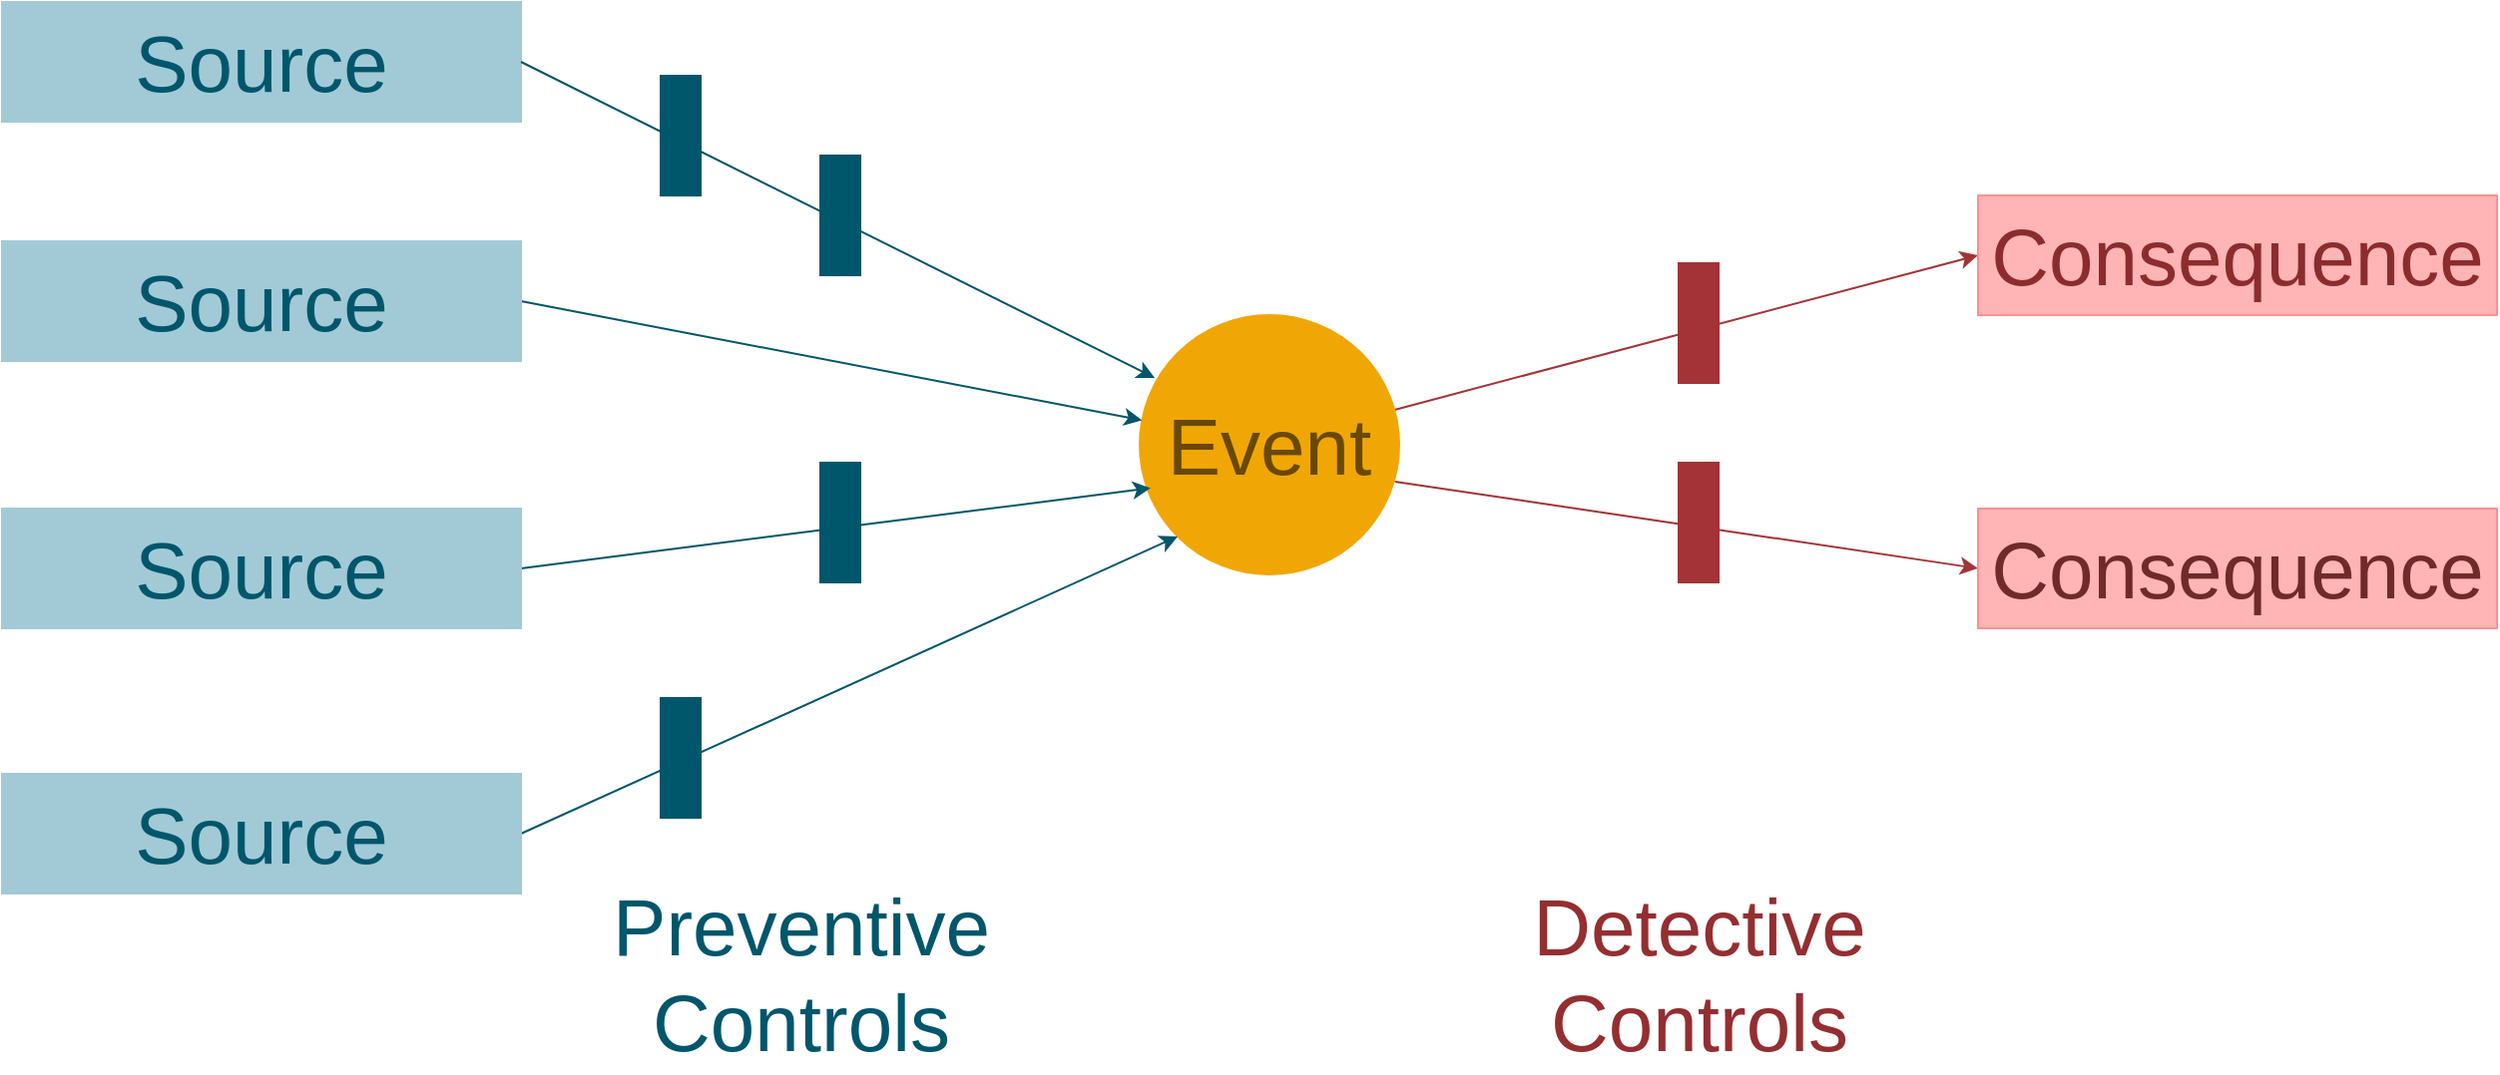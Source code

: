 <mxfile version="13.6.2" type="github">
  <diagram id="l8hXMBHkgcEJcSW0mbfh" name="Page-1">
    <mxGraphModel dx="2970" dy="1055" grid="1" gridSize="10" guides="1" tooltips="1" connect="1" arrows="0" fold="1" page="1" pageScale="1" pageWidth="1169" pageHeight="827" math="0" shadow="0">
      <root>
        <mxCell id="0" />
        <mxCell id="1" parent="0" />
        <mxCell id="an5O2O8GpZDD51hhjgrN-35" style="edgeStyle=none;orthogonalLoop=1;jettySize=auto;html=1;exitX=0.975;exitY=0.367;exitDx=0;exitDy=0;entryX=0;entryY=0.5;entryDx=0;entryDy=0;startArrow=none;startFill=0;fontSize=40;fontColor=#FFFFFF;exitPerimeter=0;strokeColor=#A33336;" edge="1" parent="1" source="an5O2O8GpZDD51hhjgrN-5" target="an5O2O8GpZDD51hhjgrN-10">
          <mxGeometry relative="1" as="geometry" />
        </mxCell>
        <mxCell id="an5O2O8GpZDD51hhjgrN-36" style="edgeStyle=none;orthogonalLoop=1;jettySize=auto;html=1;exitX=0.983;exitY=0.642;exitDx=0;exitDy=0;entryX=0;entryY=0.5;entryDx=0;entryDy=0;startArrow=none;startFill=0;fontSize=40;fontColor=#FFFFFF;exitPerimeter=0;strokeColor=#A33336;" edge="1" parent="1" source="an5O2O8GpZDD51hhjgrN-5" target="an5O2O8GpZDD51hhjgrN-30">
          <mxGeometry relative="1" as="geometry" />
        </mxCell>
        <mxCell id="an5O2O8GpZDD51hhjgrN-5" value="Event" style="ellipse;whiteSpace=wrap;html=1;aspect=fixed;fontSize=40;fontColor=#694902;fillColor=#F0A605;strokeColor=#F0A605;" vertex="1" parent="1">
          <mxGeometry x="540" y="340" width="130" height="130" as="geometry" />
        </mxCell>
        <mxCell id="an5O2O8GpZDD51hhjgrN-6" value="&lt;font color=&quot;#00566b&quot;&gt;Source&lt;/font&gt;" style="rounded=0;whiteSpace=wrap;html=1;fontSize=40;fillColor=#A1CAD6;strokeColor=#A1CAD6;" vertex="1" parent="1">
          <mxGeometry x="-30" y="183" width="260" height="60" as="geometry" />
        </mxCell>
        <mxCell id="an5O2O8GpZDD51hhjgrN-17" style="orthogonalLoop=1;jettySize=auto;html=1;exitX=1;exitY=0.5;exitDx=0;exitDy=0;startArrow=none;startFill=0;fontSize=40;strokeColor=#00566B;" edge="1" parent="1" target="an5O2O8GpZDD51hhjgrN-5">
          <mxGeometry relative="1" as="geometry">
            <mxPoint x="230" y="333" as="sourcePoint" />
            <mxPoint x="539" y="392" as="targetPoint" />
          </mxGeometry>
        </mxCell>
        <mxCell id="an5O2O8GpZDD51hhjgrN-13" style="rounded=0;orthogonalLoop=1;jettySize=auto;html=1;exitX=1;exitY=0.5;exitDx=0;exitDy=0;entryX=0.042;entryY=0.667;entryDx=0;entryDy=0;entryPerimeter=0;fontSize=40;strokeColor=#00566B;" edge="1" parent="1" target="an5O2O8GpZDD51hhjgrN-5">
          <mxGeometry relative="1" as="geometry">
            <mxPoint x="230" y="467" as="sourcePoint" />
          </mxGeometry>
        </mxCell>
        <mxCell id="an5O2O8GpZDD51hhjgrN-10" value="&lt;font color=&quot;#8c2c2e&quot;&gt;Consequence&lt;/font&gt;" style="rounded=0;whiteSpace=wrap;html=1;fontSize=40;strokeColor=#FF8F8F;fillColor=#FFB5B5;" vertex="1" parent="1">
          <mxGeometry x="960" y="280" width="260" height="60" as="geometry" />
        </mxCell>
        <mxCell id="an5O2O8GpZDD51hhjgrN-24" value="" style="rounded=0;whiteSpace=wrap;html=1;fontSize=40;fillColor=#00566B;strokeColor=#00566B;" vertex="1" parent="1">
          <mxGeometry x="380" y="414" width="20" height="60" as="geometry" />
        </mxCell>
        <mxCell id="an5O2O8GpZDD51hhjgrN-25" style="orthogonalLoop=1;jettySize=auto;html=1;exitX=1;exitY=0.5;exitDx=0;exitDy=0;entryX=0.058;entryY=0.242;entryDx=0;entryDy=0;entryPerimeter=0;fontSize=40;startArrow=none;startFill=0;strokeColor=#00566B;" edge="1" parent="1" source="an5O2O8GpZDD51hhjgrN-6" target="an5O2O8GpZDD51hhjgrN-5">
          <mxGeometry relative="1" as="geometry">
            <mxPoint x="230" y="200" as="sourcePoint" />
            <mxPoint x="556.04" y="340.04" as="targetPoint" />
          </mxGeometry>
        </mxCell>
        <mxCell id="an5O2O8GpZDD51hhjgrN-26" style="rounded=0;orthogonalLoop=1;jettySize=auto;html=1;exitX=1;exitY=0.5;exitDx=0;exitDy=0;entryX=0;entryY=1;entryDx=0;entryDy=0;fontSize=40;strokeColor=#00566B;" edge="1" parent="1" target="an5O2O8GpZDD51hhjgrN-5">
          <mxGeometry relative="1" as="geometry">
            <mxPoint x="230" y="600" as="sourcePoint" />
            <mxPoint x="568.04" y="431.96" as="targetPoint" />
          </mxGeometry>
        </mxCell>
        <mxCell id="an5O2O8GpZDD51hhjgrN-23" value="" style="rounded=0;whiteSpace=wrap;html=1;fontSize=40;fillColor=#00566B;strokeColor=#00566B;" vertex="1" parent="1">
          <mxGeometry x="380" y="260" width="20" height="60" as="geometry" />
        </mxCell>
        <mxCell id="an5O2O8GpZDD51hhjgrN-18" value="" style="rounded=0;whiteSpace=wrap;html=1;fontSize=40;fillColor=#00566B;strokeColor=#00566B;" vertex="1" parent="1">
          <mxGeometry x="300" y="220" width="20" height="60" as="geometry" />
        </mxCell>
        <mxCell id="an5O2O8GpZDD51hhjgrN-22" value="" style="rounded=0;whiteSpace=wrap;html=1;fontSize=40;fillColor=#00566B;strokeColor=#00566B;" vertex="1" parent="1">
          <mxGeometry x="300" y="532" width="20" height="60" as="geometry" />
        </mxCell>
        <mxCell id="an5O2O8GpZDD51hhjgrN-27" value="&lt;font color=&quot;#00566b&quot;&gt;Source&lt;/font&gt;" style="rounded=0;whiteSpace=wrap;html=1;fontSize=40;fillColor=#A1CAD6;strokeColor=#A1CAD6;" vertex="1" parent="1">
          <mxGeometry x="-30" y="303" width="260" height="60" as="geometry" />
        </mxCell>
        <mxCell id="an5O2O8GpZDD51hhjgrN-28" value="&lt;font color=&quot;#00566b&quot;&gt;Source&lt;/font&gt;" style="rounded=0;whiteSpace=wrap;html=1;fontSize=40;fillColor=#A1CAD6;strokeColor=#A1CAD6;" vertex="1" parent="1">
          <mxGeometry x="-30" y="437" width="260" height="60" as="geometry" />
        </mxCell>
        <mxCell id="an5O2O8GpZDD51hhjgrN-29" value="&lt;font color=&quot;#00566b&quot;&gt;Source&lt;/font&gt;" style="rounded=0;whiteSpace=wrap;html=1;fontSize=40;fillColor=#A1CAD6;strokeColor=#A1CAD6;" vertex="1" parent="1">
          <mxGeometry x="-30" y="570" width="260" height="60" as="geometry" />
        </mxCell>
        <mxCell id="an5O2O8GpZDD51hhjgrN-30" value="&lt;font color=&quot;#702a2a&quot;&gt;Consequence&lt;/font&gt;" style="rounded=0;whiteSpace=wrap;html=1;fontSize=40;strokeColor=#FF8F8F;fillColor=#FFB5B5;" vertex="1" parent="1">
          <mxGeometry x="960" y="437" width="260" height="60" as="geometry" />
        </mxCell>
        <mxCell id="an5O2O8GpZDD51hhjgrN-31" style="edgeStyle=none;orthogonalLoop=1;jettySize=auto;html=1;exitX=1;exitY=0.5;exitDx=0;exitDy=0;startArrow=none;startFill=0;strokeColor=#000000;fontSize=40;fontColor=#FFFFFF;" edge="1" parent="1" source="an5O2O8GpZDD51hhjgrN-22" target="an5O2O8GpZDD51hhjgrN-22">
          <mxGeometry relative="1" as="geometry" />
        </mxCell>
        <mxCell id="an5O2O8GpZDD51hhjgrN-32" value="" style="rounded=0;whiteSpace=wrap;html=1;fontSize=40;fillColor=#A33336;strokeColor=#A33336;" vertex="1" parent="1">
          <mxGeometry x="810" y="314" width="20" height="60" as="geometry" />
        </mxCell>
        <mxCell id="an5O2O8GpZDD51hhjgrN-37" value="" style="rounded=0;whiteSpace=wrap;html=1;fontSize=40;strokeColor=#A33336;fillColor=#A33336;" vertex="1" parent="1">
          <mxGeometry x="810" y="414" width="20" height="60" as="geometry" />
        </mxCell>
        <mxCell id="an5O2O8GpZDD51hhjgrN-38" value="Preventive&lt;br&gt;Controls" style="text;html=1;resizable=0;autosize=1;align=center;verticalAlign=middle;points=[];fillColor=none;strokeColor=none;rounded=0;fontSize=40;fontColor=#00566B;" vertex="1" parent="1">
          <mxGeometry x="270" y="620" width="200" height="100" as="geometry" />
        </mxCell>
        <mxCell id="an5O2O8GpZDD51hhjgrN-39" value="&lt;font color=&quot;#942e31&quot;&gt;Detective&lt;br&gt;Controls&lt;/font&gt;" style="text;html=1;resizable=0;autosize=1;align=center;verticalAlign=middle;points=[];fillColor=none;strokeColor=none;rounded=0;fontSize=40;fontColor=#702A2A;" vertex="1" parent="1">
          <mxGeometry x="730" y="620" width="180" height="100" as="geometry" />
        </mxCell>
      </root>
    </mxGraphModel>
  </diagram>
</mxfile>
